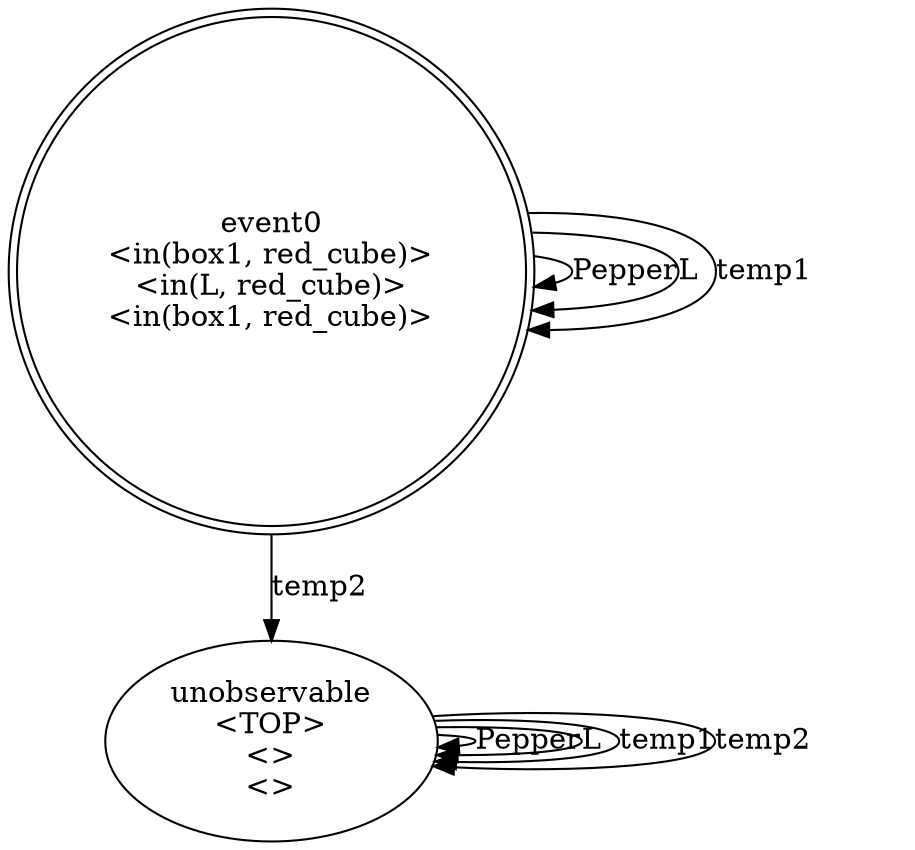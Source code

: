 digraph G {
s0[label="event0
<in(box1, red_cube)>
<in(L, red_cube)>
<in(box1, red_cube)>", shape=doublecircle];
s1[label="unobservable
<TOP>
<>
<>"];
s0 -> s0[label="Pepper"];
s1 -> s1[label="Pepper"];
s0 -> s0[label="L"];
s1 -> s1[label="L"];
s0 -> s0[label="temp1"];
s1 -> s1[label="temp1"];
s1 -> s1[label="temp2"];
s0 -> s1[label="temp2"];
}